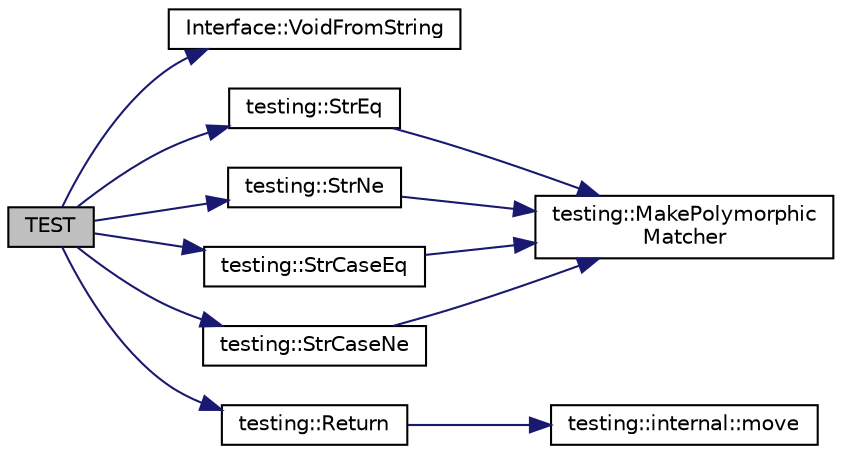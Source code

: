 digraph "TEST"
{
  edge [fontname="Helvetica",fontsize="10",labelfontname="Helvetica",labelfontsize="10"];
  node [fontname="Helvetica",fontsize="10",shape=record];
  rankdir="LR";
  Node184 [label="TEST",height=0.2,width=0.4,color="black", fillcolor="grey75", style="filled", fontcolor="black"];
  Node184 -> Node185 [color="midnightblue",fontsize="10",style="solid",fontname="Helvetica"];
  Node185 [label="Interface::VoidFromString",height=0.2,width=0.4,color="black", fillcolor="white", style="filled",URL="$de/d95/class_interface.html#a65d6ae604e7e9a513aec72c9c94e0b97"];
  Node184 -> Node186 [color="midnightblue",fontsize="10",style="solid",fontname="Helvetica"];
  Node186 [label="testing::StrEq",height=0.2,width=0.4,color="black", fillcolor="white", style="filled",URL="$d0/d75/namespacetesting.html#a48866c91c213258ea24279bbd2008e3f"];
  Node186 -> Node187 [color="midnightblue",fontsize="10",style="solid",fontname="Helvetica"];
  Node187 [label="testing::MakePolymorphic\lMatcher",height=0.2,width=0.4,color="black", fillcolor="white", style="filled",URL="$d0/d75/namespacetesting.html#a667ca94f190ec2e17ee2fbfdb7d3da04"];
  Node184 -> Node188 [color="midnightblue",fontsize="10",style="solid",fontname="Helvetica"];
  Node188 [label="testing::Return",height=0.2,width=0.4,color="black", fillcolor="white", style="filled",URL="$d0/d75/namespacetesting.html#af6d1c13e9376c77671e37545cd84359c"];
  Node188 -> Node189 [color="midnightblue",fontsize="10",style="solid",fontname="Helvetica"];
  Node189 [label="testing::internal::move",height=0.2,width=0.4,color="black", fillcolor="white", style="filled",URL="$d0/da7/namespacetesting_1_1internal.html#a0f6d06bf8c3093b9c22bb08723db201e"];
  Node184 -> Node190 [color="midnightblue",fontsize="10",style="solid",fontname="Helvetica"];
  Node190 [label="testing::StrNe",height=0.2,width=0.4,color="black", fillcolor="white", style="filled",URL="$d0/d75/namespacetesting.html#a94e5d55df5b8eb7f0f2f2c33453b34a9"];
  Node190 -> Node187 [color="midnightblue",fontsize="10",style="solid",fontname="Helvetica"];
  Node184 -> Node191 [color="midnightblue",fontsize="10",style="solid",fontname="Helvetica"];
  Node191 [label="testing::StrCaseEq",height=0.2,width=0.4,color="black", fillcolor="white", style="filled",URL="$d0/d75/namespacetesting.html#aea72f0de862d8f21103ca77a6e756129"];
  Node191 -> Node187 [color="midnightblue",fontsize="10",style="solid",fontname="Helvetica"];
  Node184 -> Node192 [color="midnightblue",fontsize="10",style="solid",fontname="Helvetica"];
  Node192 [label="testing::StrCaseNe",height=0.2,width=0.4,color="black", fillcolor="white", style="filled",URL="$d0/d75/namespacetesting.html#a2de22f5dcfb4ab8d1420fe1733b6b2b0"];
  Node192 -> Node187 [color="midnightblue",fontsize="10",style="solid",fontname="Helvetica"];
}
